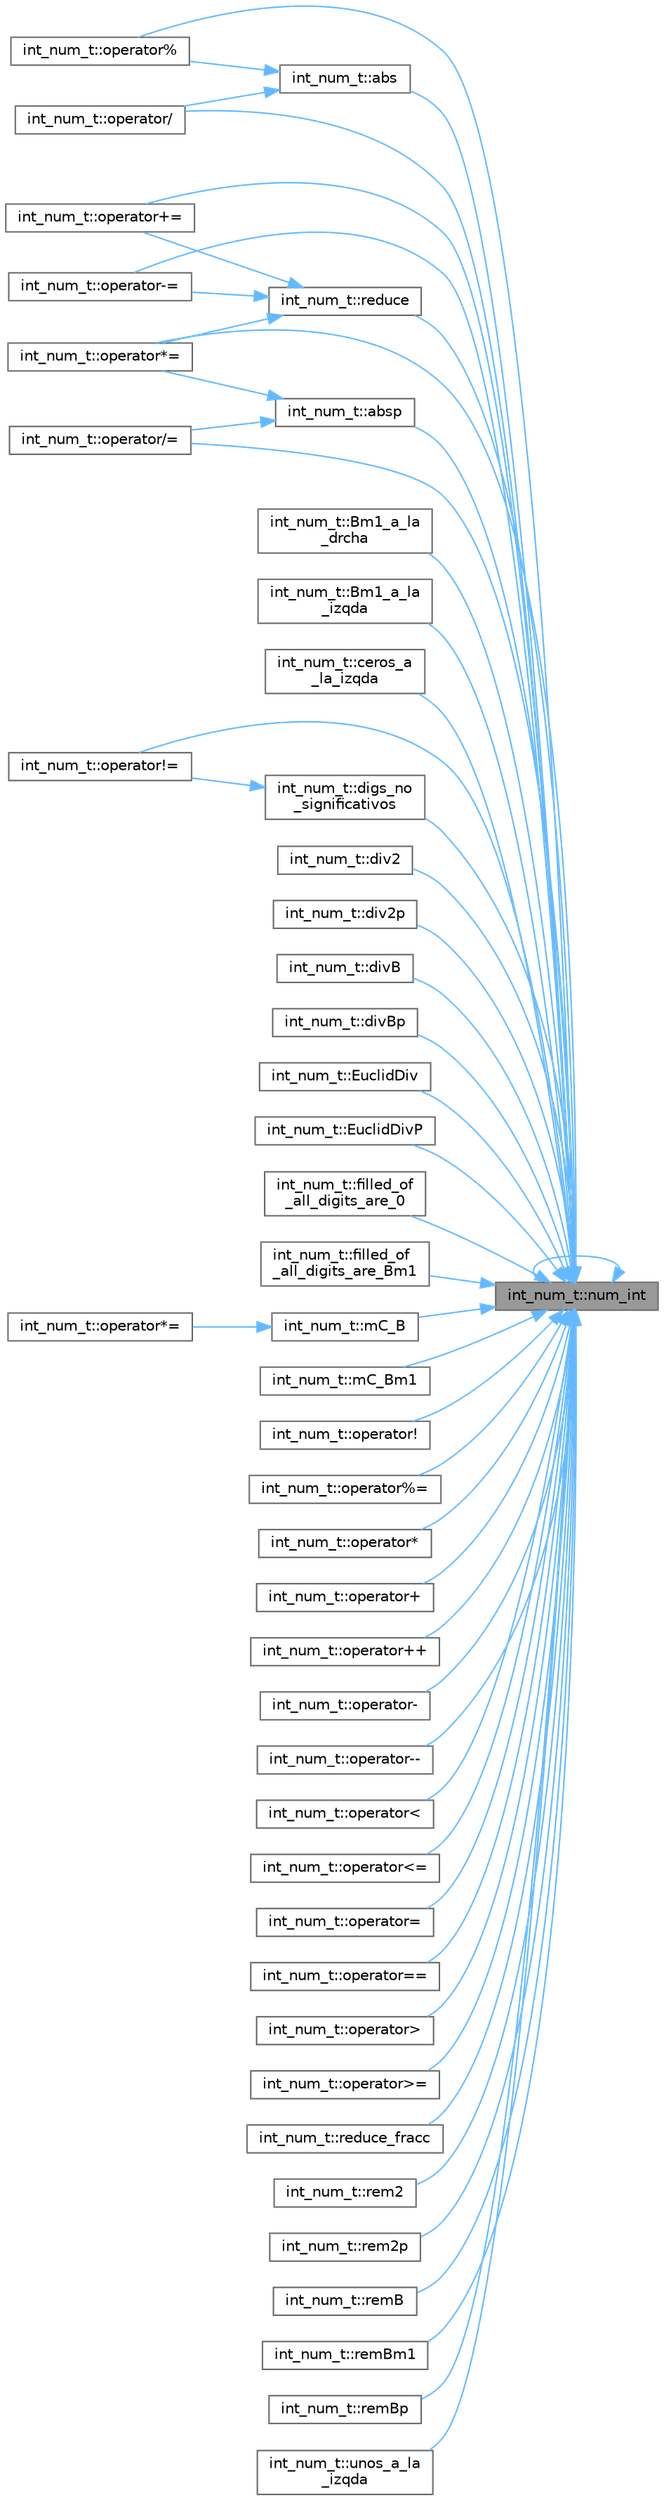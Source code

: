 digraph "int_num_t::num_int"
{
 // INTERACTIVE_SVG=YES
 // LATEX_PDF_SIZE
  bgcolor="transparent";
  edge [fontname=Helvetica,fontsize=10,labelfontname=Helvetica,labelfontsize=10];
  node [fontname=Helvetica,fontsize=10,shape=box,height=0.2,width=0.4];
  rankdir="RL";
  Node1 [label="int_num_t::num_int",height=0.2,width=0.4,color="gray40", fillcolor="grey60", style="filled", fontcolor="black",tooltip=" "];
  Node1 -> Node2 [dir="back",color="steelblue1",style="solid"];
  Node2 [label="int_num_t::abs",height=0.2,width=0.4,color="grey40", fillcolor="white", style="filled",URL="$structint__num__t.html#a94f6a0a608614642522b2d8fff91aff0",tooltip=" "];
  Node2 -> Node3 [dir="back",color="steelblue1",style="solid"];
  Node3 [label="int_num_t::operator%",height=0.2,width=0.4,color="grey40", fillcolor="white", style="filled",URL="$structint__num__t.html#a958e81879bcf27742be664eaf019a125",tooltip=" "];
  Node2 -> Node4 [dir="back",color="steelblue1",style="solid"];
  Node4 [label="int_num_t::operator/",height=0.2,width=0.4,color="grey40", fillcolor="white", style="filled",URL="$structint__num__t.html#acc818e68d0ebebc9ee1a14c0a9506328",tooltip=" "];
  Node1 -> Node5 [dir="back",color="steelblue1",style="solid"];
  Node5 [label="int_num_t::absp",height=0.2,width=0.4,color="grey40", fillcolor="white", style="filled",URL="$structint__num__t.html#acf8be3251610cf7365b5a7ae48dfa001",tooltip=" "];
  Node5 -> Node6 [dir="back",color="steelblue1",style="solid"];
  Node6 [label="int_num_t::operator*=",height=0.2,width=0.4,color="grey40", fillcolor="white", style="filled",URL="$structint__num__t.html#ab4f61bc56098580779f5fb4f8d52cf44",tooltip=" "];
  Node5 -> Node7 [dir="back",color="steelblue1",style="solid"];
  Node7 [label="int_num_t::operator/=",height=0.2,width=0.4,color="grey40", fillcolor="white", style="filled",URL="$structint__num__t.html#a6087d5c5da71405c13e8e818a8cac6b0",tooltip=" "];
  Node1 -> Node8 [dir="back",color="steelblue1",style="solid"];
  Node8 [label="int_num_t::Bm1_a_la\l_drcha",height=0.2,width=0.4,color="grey40", fillcolor="white", style="filled",URL="$structint__num__t.html#aec4ca498212a838867d18a5cd246aa6f",tooltip=" "];
  Node1 -> Node9 [dir="back",color="steelblue1",style="solid"];
  Node9 [label="int_num_t::Bm1_a_la\l_izqda",height=0.2,width=0.4,color="grey40", fillcolor="white", style="filled",URL="$structint__num__t.html#acbbb77c55849e7b5b26a162c90acf32d",tooltip=" "];
  Node1 -> Node10 [dir="back",color="steelblue1",style="solid"];
  Node10 [label="int_num_t::ceros_a\l_la_izqda",height=0.2,width=0.4,color="grey40", fillcolor="white", style="filled",URL="$structint__num__t.html#aae2d5fd1815a61a2aadc21c151a34e6b",tooltip=" "];
  Node1 -> Node11 [dir="back",color="steelblue1",style="solid"];
  Node11 [label="int_num_t::digs_no\l_significativos",height=0.2,width=0.4,color="grey40", fillcolor="white", style="filled",URL="$structint__num__t.html#a55203f0d36573721c63de3837f8d416e",tooltip=" "];
  Node11 -> Node12 [dir="back",color="steelblue1",style="solid"];
  Node12 [label="int_num_t::operator!=",height=0.2,width=0.4,color="grey40", fillcolor="white", style="filled",URL="$structint__num__t.html#a0fa45dac193d9e3ccf9dcbd3a0f0a6bd",tooltip=" "];
  Node1 -> Node13 [dir="back",color="steelblue1",style="solid"];
  Node13 [label="int_num_t::div2",height=0.2,width=0.4,color="grey40", fillcolor="white", style="filled",URL="$structint__num__t.html#a066a49e72fc5bde03a85fdd2fa693973",tooltip=" "];
  Node1 -> Node14 [dir="back",color="steelblue1",style="solid"];
  Node14 [label="int_num_t::div2p",height=0.2,width=0.4,color="grey40", fillcolor="white", style="filled",URL="$structint__num__t.html#a11d24d94e5768ecceb341991ab7203a9",tooltip=" "];
  Node1 -> Node15 [dir="back",color="steelblue1",style="solid"];
  Node15 [label="int_num_t::divB",height=0.2,width=0.4,color="grey40", fillcolor="white", style="filled",URL="$structint__num__t.html#aba3e9122269d8c60f598be8416397ba2",tooltip=" "];
  Node1 -> Node16 [dir="back",color="steelblue1",style="solid"];
  Node16 [label="int_num_t::divBp",height=0.2,width=0.4,color="grey40", fillcolor="white", style="filled",URL="$structint__num__t.html#ad1ba25e7c16f7c3bc032c36646f00f68",tooltip=" "];
  Node1 -> Node17 [dir="back",color="steelblue1",style="solid"];
  Node17 [label="int_num_t::EuclidDiv",height=0.2,width=0.4,color="grey40", fillcolor="white", style="filled",URL="$structint__num__t.html#a4b7bc7c10c03f0560b724614e4e4278f",tooltip=" "];
  Node1 -> Node18 [dir="back",color="steelblue1",style="solid"];
  Node18 [label="int_num_t::EuclidDivP",height=0.2,width=0.4,color="grey40", fillcolor="white", style="filled",URL="$structint__num__t.html#a4e1b2b56ffe5f4d8f0cf2b31fee922fc",tooltip=" "];
  Node1 -> Node19 [dir="back",color="steelblue1",style="solid"];
  Node19 [label="int_num_t::filled_of\l_all_digits_are_0",height=0.2,width=0.4,color="grey40", fillcolor="white", style="filled",URL="$structint__num__t.html#ab074dd2e3e7b88588a25d371dc2c1636",tooltip=" "];
  Node1 -> Node20 [dir="back",color="steelblue1",style="solid"];
  Node20 [label="int_num_t::filled_of\l_all_digits_are_Bm1",height=0.2,width=0.4,color="grey40", fillcolor="white", style="filled",URL="$structint__num__t.html#ac789d6752f2a0d51e6e3304c66529716",tooltip=" "];
  Node1 -> Node21 [dir="back",color="steelblue1",style="solid"];
  Node21 [label="int_num_t::mC_B",height=0.2,width=0.4,color="grey40", fillcolor="white", style="filled",URL="$structint__num__t.html#a3a812ddf5e23511d20f4b40f0a1d119e",tooltip=" "];
  Node21 -> Node22 [dir="back",color="steelblue1",style="solid"];
  Node22 [label="int_num_t::operator*=",height=0.2,width=0.4,color="grey40", fillcolor="white", style="filled",URL="$structint__num__t.html#a15fd56ca4bfffa62e6896bb3e0c8720c",tooltip=" "];
  Node1 -> Node23 [dir="back",color="steelblue1",style="solid"];
  Node23 [label="int_num_t::mC_Bm1",height=0.2,width=0.4,color="grey40", fillcolor="white", style="filled",URL="$structint__num__t.html#ac325668599524297888380a9239225cb",tooltip=" "];
  Node1 -> Node1 [dir="back",color="steelblue1",style="solid"];
  Node1 -> Node24 [dir="back",color="steelblue1",style="solid"];
  Node24 [label="int_num_t::operator!",height=0.2,width=0.4,color="grey40", fillcolor="white", style="filled",URL="$structint__num__t.html#a2f3c3db7d5472decaeb8ef735f01541e",tooltip=" "];
  Node1 -> Node12 [dir="back",color="steelblue1",style="solid"];
  Node1 -> Node3 [dir="back",color="steelblue1",style="solid"];
  Node1 -> Node25 [dir="back",color="steelblue1",style="solid"];
  Node25 [label="int_num_t::operator%=",height=0.2,width=0.4,color="grey40", fillcolor="white", style="filled",URL="$structint__num__t.html#aff9076398c6852dc5249e2ab6dfa5500",tooltip=" "];
  Node1 -> Node26 [dir="back",color="steelblue1",style="solid"];
  Node26 [label="int_num_t::operator*",height=0.2,width=0.4,color="grey40", fillcolor="white", style="filled",URL="$structint__num__t.html#ae1144a6001a66b5fecad8debf5454bc2",tooltip=" "];
  Node1 -> Node6 [dir="back",color="steelblue1",style="solid"];
  Node1 -> Node27 [dir="back",color="steelblue1",style="solid"];
  Node27 [label="int_num_t::operator+",height=0.2,width=0.4,color="grey40", fillcolor="white", style="filled",URL="$structint__num__t.html#a1fa5a610a675322a17233b696994276a",tooltip=" "];
  Node1 -> Node28 [dir="back",color="steelblue1",style="solid"];
  Node28 [label="int_num_t::operator++",height=0.2,width=0.4,color="grey40", fillcolor="white", style="filled",URL="$structint__num__t.html#affa4d6ff03dfb310a7b6bda3ecc1eb7a",tooltip=" "];
  Node1 -> Node29 [dir="back",color="steelblue1",style="solid"];
  Node29 [label="int_num_t::operator+=",height=0.2,width=0.4,color="grey40", fillcolor="white", style="filled",URL="$structint__num__t.html#adac8cb6ab4d43634b44059a0d7a21dc4",tooltip=" "];
  Node1 -> Node30 [dir="back",color="steelblue1",style="solid"];
  Node30 [label="int_num_t::operator-",height=0.2,width=0.4,color="grey40", fillcolor="white", style="filled",URL="$structint__num__t.html#abf1ec8aeeadefe6195d33e62435eca37",tooltip=" "];
  Node1 -> Node31 [dir="back",color="steelblue1",style="solid"];
  Node31 [label="int_num_t::operator--",height=0.2,width=0.4,color="grey40", fillcolor="white", style="filled",URL="$structint__num__t.html#a0f0b3db6587b441868f2cccb2f4b014c",tooltip=" "];
  Node1 -> Node32 [dir="back",color="steelblue1",style="solid"];
  Node32 [label="int_num_t::operator-=",height=0.2,width=0.4,color="grey40", fillcolor="white", style="filled",URL="$structint__num__t.html#adcde21a88cbb4b810259e675944e1ec8",tooltip=" "];
  Node1 -> Node4 [dir="back",color="steelblue1",style="solid"];
  Node1 -> Node7 [dir="back",color="steelblue1",style="solid"];
  Node1 -> Node33 [dir="back",color="steelblue1",style="solid"];
  Node33 [label="int_num_t::operator\<",height=0.2,width=0.4,color="grey40", fillcolor="white", style="filled",URL="$structint__num__t.html#a6212907f79ef713205e6d09e5e340f2c",tooltip=" "];
  Node1 -> Node34 [dir="back",color="steelblue1",style="solid"];
  Node34 [label="int_num_t::operator\<=",height=0.2,width=0.4,color="grey40", fillcolor="white", style="filled",URL="$structint__num__t.html#a8a80c22f65c390355de7421e1ddd7d54",tooltip=" "];
  Node1 -> Node35 [dir="back",color="steelblue1",style="solid"];
  Node35 [label="int_num_t::operator=",height=0.2,width=0.4,color="grey40", fillcolor="white", style="filled",URL="$structint__num__t.html#aeeedd95e69e5f62662b060823b3bded7",tooltip=" "];
  Node1 -> Node36 [dir="back",color="steelblue1",style="solid"];
  Node36 [label="int_num_t::operator==",height=0.2,width=0.4,color="grey40", fillcolor="white", style="filled",URL="$structint__num__t.html#a3f6da26847b75caa02c9969f51702de8",tooltip=" "];
  Node1 -> Node37 [dir="back",color="steelblue1",style="solid"];
  Node37 [label="int_num_t::operator\>",height=0.2,width=0.4,color="grey40", fillcolor="white", style="filled",URL="$structint__num__t.html#acb4f8554bc619a61d768b8b7467ddf46",tooltip=" "];
  Node1 -> Node38 [dir="back",color="steelblue1",style="solid"];
  Node38 [label="int_num_t::operator\>=",height=0.2,width=0.4,color="grey40", fillcolor="white", style="filled",URL="$structint__num__t.html#acec6fb387e79e65f37e779ffb18d8730",tooltip=" "];
  Node1 -> Node39 [dir="back",color="steelblue1",style="solid"];
  Node39 [label="int_num_t::reduce",height=0.2,width=0.4,color="grey40", fillcolor="white", style="filled",URL="$structint__num__t.html#a399984c0c867c6e3a5b15aaed4e1d465",tooltip=" "];
  Node39 -> Node6 [dir="back",color="steelblue1",style="solid"];
  Node39 -> Node29 [dir="back",color="steelblue1",style="solid"];
  Node39 -> Node32 [dir="back",color="steelblue1",style="solid"];
  Node1 -> Node40 [dir="back",color="steelblue1",style="solid"];
  Node40 [label="int_num_t::reduce_fracc",height=0.2,width=0.4,color="grey40", fillcolor="white", style="filled",URL="$structint__num__t.html#a80b19146b3ea979dd1f6a431b7a061fe",tooltip=" "];
  Node1 -> Node41 [dir="back",color="steelblue1",style="solid"];
  Node41 [label="int_num_t::rem2",height=0.2,width=0.4,color="grey40", fillcolor="white", style="filled",URL="$structint__num__t.html#aeb24d35b97a122413d6ae886f55d59e7",tooltip=" "];
  Node1 -> Node42 [dir="back",color="steelblue1",style="solid"];
  Node42 [label="int_num_t::rem2p",height=0.2,width=0.4,color="grey40", fillcolor="white", style="filled",URL="$structint__num__t.html#ad5ba09cfe05ae18fbcb505b0e92b1745",tooltip=" "];
  Node1 -> Node43 [dir="back",color="steelblue1",style="solid"];
  Node43 [label="int_num_t::remB",height=0.2,width=0.4,color="grey40", fillcolor="white", style="filled",URL="$structint__num__t.html#a4d4b2c2c862d358a897074e2afe9c298",tooltip=" "];
  Node1 -> Node44 [dir="back",color="steelblue1",style="solid"];
  Node44 [label="int_num_t::remBm1",height=0.2,width=0.4,color="grey40", fillcolor="white", style="filled",URL="$structint__num__t.html#a7536efd30cc24248602b3083295a782c",tooltip=" "];
  Node1 -> Node45 [dir="back",color="steelblue1",style="solid"];
  Node45 [label="int_num_t::remBp",height=0.2,width=0.4,color="grey40", fillcolor="white", style="filled",URL="$structint__num__t.html#ae37121ea60fbd75600561e3bbef77194",tooltip=" "];
  Node1 -> Node46 [dir="back",color="steelblue1",style="solid"];
  Node46 [label="int_num_t::unos_a_la\l_izqda",height=0.2,width=0.4,color="grey40", fillcolor="white", style="filled",URL="$structint__num__t.html#a0f7c7d803d12ead8126beb05485022c3",tooltip=" "];
}
